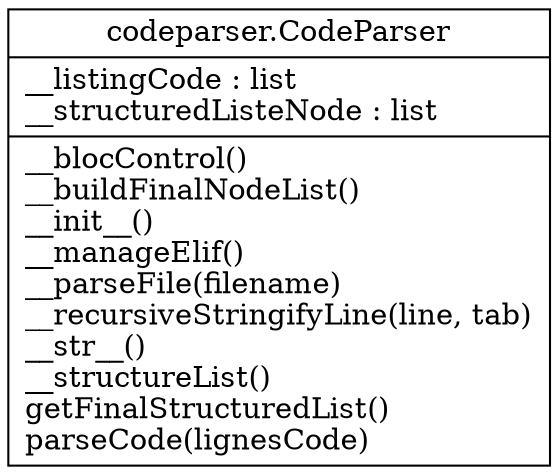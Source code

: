 digraph "CodeParser" {
charset="utf-8"
rankdir=BT
"0" [label="{codeparser.CodeParser|__listingCode : list\l__structuredListeNode : list\l|__blocControl()\l__buildFinalNodeList()\l__init__()\l__manageElif()\l__parseFile(filename)\l__recursiveStringifyLine(line, tab)\l__str__()\l__structureList()\lgetFinalStructuredList()\lparseCode(lignesCode)\l}", shape="record"];
}
